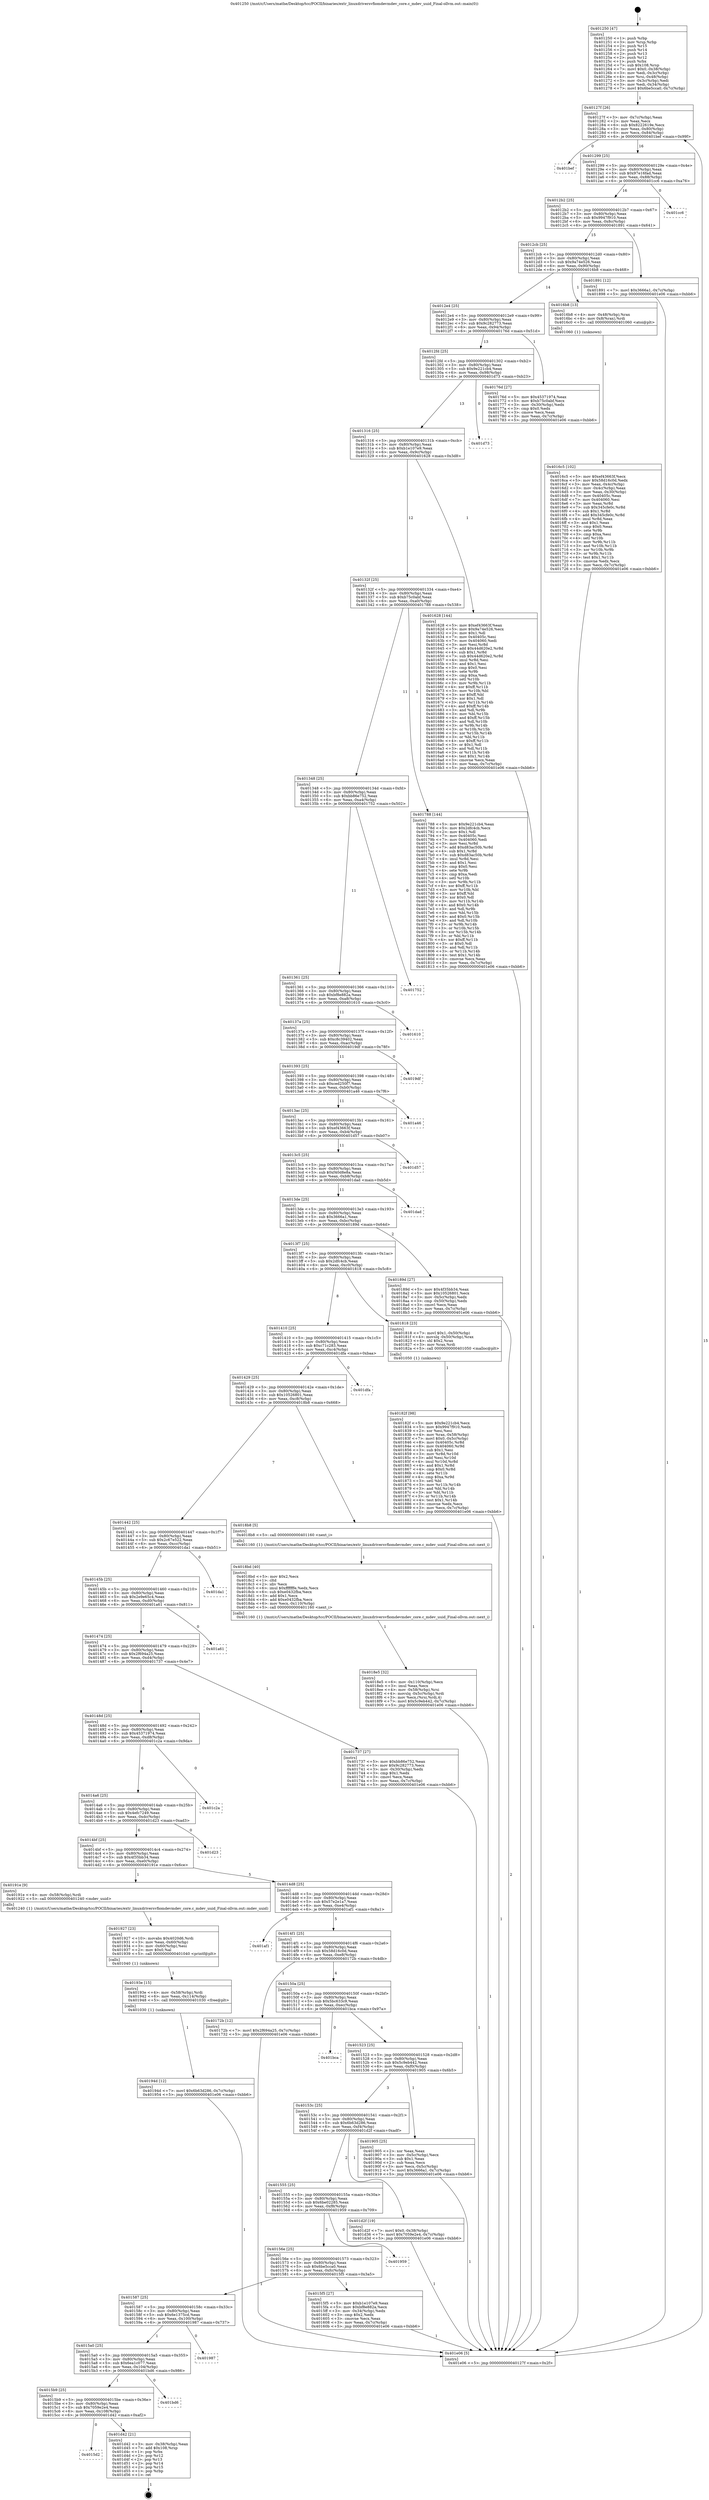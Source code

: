 digraph "0x401250" {
  label = "0x401250 (/mnt/c/Users/mathe/Desktop/tcc/POCII/binaries/extr_linuxdriversvfiomdevmdev_core.c_mdev_uuid_Final-ollvm.out::main(0))"
  labelloc = "t"
  node[shape=record]

  Entry [label="",width=0.3,height=0.3,shape=circle,fillcolor=black,style=filled]
  "0x40127f" [label="{
     0x40127f [26]\l
     | [instrs]\l
     &nbsp;&nbsp;0x40127f \<+3\>: mov -0x7c(%rbp),%eax\l
     &nbsp;&nbsp;0x401282 \<+2\>: mov %eax,%ecx\l
     &nbsp;&nbsp;0x401284 \<+6\>: sub $0x8222619e,%ecx\l
     &nbsp;&nbsp;0x40128a \<+3\>: mov %eax,-0x80(%rbp)\l
     &nbsp;&nbsp;0x40128d \<+6\>: mov %ecx,-0x84(%rbp)\l
     &nbsp;&nbsp;0x401293 \<+6\>: je 0000000000401bef \<main+0x99f\>\l
  }"]
  "0x401bef" [label="{
     0x401bef\l
  }", style=dashed]
  "0x401299" [label="{
     0x401299 [25]\l
     | [instrs]\l
     &nbsp;&nbsp;0x401299 \<+5\>: jmp 000000000040129e \<main+0x4e\>\l
     &nbsp;&nbsp;0x40129e \<+3\>: mov -0x80(%rbp),%eax\l
     &nbsp;&nbsp;0x4012a1 \<+5\>: sub $0x97e16fad,%eax\l
     &nbsp;&nbsp;0x4012a6 \<+6\>: mov %eax,-0x88(%rbp)\l
     &nbsp;&nbsp;0x4012ac \<+6\>: je 0000000000401cc6 \<main+0xa76\>\l
  }"]
  Exit [label="",width=0.3,height=0.3,shape=circle,fillcolor=black,style=filled,peripheries=2]
  "0x401cc6" [label="{
     0x401cc6\l
  }", style=dashed]
  "0x4012b2" [label="{
     0x4012b2 [25]\l
     | [instrs]\l
     &nbsp;&nbsp;0x4012b2 \<+5\>: jmp 00000000004012b7 \<main+0x67\>\l
     &nbsp;&nbsp;0x4012b7 \<+3\>: mov -0x80(%rbp),%eax\l
     &nbsp;&nbsp;0x4012ba \<+5\>: sub $0x9947f910,%eax\l
     &nbsp;&nbsp;0x4012bf \<+6\>: mov %eax,-0x8c(%rbp)\l
     &nbsp;&nbsp;0x4012c5 \<+6\>: je 0000000000401891 \<main+0x641\>\l
  }"]
  "0x4015d2" [label="{
     0x4015d2\l
  }", style=dashed]
  "0x401891" [label="{
     0x401891 [12]\l
     | [instrs]\l
     &nbsp;&nbsp;0x401891 \<+7\>: movl $0x3666a1,-0x7c(%rbp)\l
     &nbsp;&nbsp;0x401898 \<+5\>: jmp 0000000000401e06 \<main+0xbb6\>\l
  }"]
  "0x4012cb" [label="{
     0x4012cb [25]\l
     | [instrs]\l
     &nbsp;&nbsp;0x4012cb \<+5\>: jmp 00000000004012d0 \<main+0x80\>\l
     &nbsp;&nbsp;0x4012d0 \<+3\>: mov -0x80(%rbp),%eax\l
     &nbsp;&nbsp;0x4012d3 \<+5\>: sub $0x9a74e526,%eax\l
     &nbsp;&nbsp;0x4012d8 \<+6\>: mov %eax,-0x90(%rbp)\l
     &nbsp;&nbsp;0x4012de \<+6\>: je 00000000004016b8 \<main+0x468\>\l
  }"]
  "0x401d42" [label="{
     0x401d42 [21]\l
     | [instrs]\l
     &nbsp;&nbsp;0x401d42 \<+3\>: mov -0x38(%rbp),%eax\l
     &nbsp;&nbsp;0x401d45 \<+7\>: add $0x108,%rsp\l
     &nbsp;&nbsp;0x401d4c \<+1\>: pop %rbx\l
     &nbsp;&nbsp;0x401d4d \<+2\>: pop %r12\l
     &nbsp;&nbsp;0x401d4f \<+2\>: pop %r13\l
     &nbsp;&nbsp;0x401d51 \<+2\>: pop %r14\l
     &nbsp;&nbsp;0x401d53 \<+2\>: pop %r15\l
     &nbsp;&nbsp;0x401d55 \<+1\>: pop %rbp\l
     &nbsp;&nbsp;0x401d56 \<+1\>: ret\l
  }"]
  "0x4016b8" [label="{
     0x4016b8 [13]\l
     | [instrs]\l
     &nbsp;&nbsp;0x4016b8 \<+4\>: mov -0x48(%rbp),%rax\l
     &nbsp;&nbsp;0x4016bc \<+4\>: mov 0x8(%rax),%rdi\l
     &nbsp;&nbsp;0x4016c0 \<+5\>: call 0000000000401060 \<atoi@plt\>\l
     | [calls]\l
     &nbsp;&nbsp;0x401060 \{1\} (unknown)\l
  }"]
  "0x4012e4" [label="{
     0x4012e4 [25]\l
     | [instrs]\l
     &nbsp;&nbsp;0x4012e4 \<+5\>: jmp 00000000004012e9 \<main+0x99\>\l
     &nbsp;&nbsp;0x4012e9 \<+3\>: mov -0x80(%rbp),%eax\l
     &nbsp;&nbsp;0x4012ec \<+5\>: sub $0x9c282773,%eax\l
     &nbsp;&nbsp;0x4012f1 \<+6\>: mov %eax,-0x94(%rbp)\l
     &nbsp;&nbsp;0x4012f7 \<+6\>: je 000000000040176d \<main+0x51d\>\l
  }"]
  "0x4015b9" [label="{
     0x4015b9 [25]\l
     | [instrs]\l
     &nbsp;&nbsp;0x4015b9 \<+5\>: jmp 00000000004015be \<main+0x36e\>\l
     &nbsp;&nbsp;0x4015be \<+3\>: mov -0x80(%rbp),%eax\l
     &nbsp;&nbsp;0x4015c1 \<+5\>: sub $0x7059e2e4,%eax\l
     &nbsp;&nbsp;0x4015c6 \<+6\>: mov %eax,-0x108(%rbp)\l
     &nbsp;&nbsp;0x4015cc \<+6\>: je 0000000000401d42 \<main+0xaf2\>\l
  }"]
  "0x40176d" [label="{
     0x40176d [27]\l
     | [instrs]\l
     &nbsp;&nbsp;0x40176d \<+5\>: mov $0x45371974,%eax\l
     &nbsp;&nbsp;0x401772 \<+5\>: mov $0xb75c0abf,%ecx\l
     &nbsp;&nbsp;0x401777 \<+3\>: mov -0x30(%rbp),%edx\l
     &nbsp;&nbsp;0x40177a \<+3\>: cmp $0x0,%edx\l
     &nbsp;&nbsp;0x40177d \<+3\>: cmove %ecx,%eax\l
     &nbsp;&nbsp;0x401780 \<+3\>: mov %eax,-0x7c(%rbp)\l
     &nbsp;&nbsp;0x401783 \<+5\>: jmp 0000000000401e06 \<main+0xbb6\>\l
  }"]
  "0x4012fd" [label="{
     0x4012fd [25]\l
     | [instrs]\l
     &nbsp;&nbsp;0x4012fd \<+5\>: jmp 0000000000401302 \<main+0xb2\>\l
     &nbsp;&nbsp;0x401302 \<+3\>: mov -0x80(%rbp),%eax\l
     &nbsp;&nbsp;0x401305 \<+5\>: sub $0x9e221cb4,%eax\l
     &nbsp;&nbsp;0x40130a \<+6\>: mov %eax,-0x98(%rbp)\l
     &nbsp;&nbsp;0x401310 \<+6\>: je 0000000000401d73 \<main+0xb23\>\l
  }"]
  "0x401bd6" [label="{
     0x401bd6\l
  }", style=dashed]
  "0x401d73" [label="{
     0x401d73\l
  }", style=dashed]
  "0x401316" [label="{
     0x401316 [25]\l
     | [instrs]\l
     &nbsp;&nbsp;0x401316 \<+5\>: jmp 000000000040131b \<main+0xcb\>\l
     &nbsp;&nbsp;0x40131b \<+3\>: mov -0x80(%rbp),%eax\l
     &nbsp;&nbsp;0x40131e \<+5\>: sub $0xb1e107e9,%eax\l
     &nbsp;&nbsp;0x401323 \<+6\>: mov %eax,-0x9c(%rbp)\l
     &nbsp;&nbsp;0x401329 \<+6\>: je 0000000000401628 \<main+0x3d8\>\l
  }"]
  "0x4015a0" [label="{
     0x4015a0 [25]\l
     | [instrs]\l
     &nbsp;&nbsp;0x4015a0 \<+5\>: jmp 00000000004015a5 \<main+0x355\>\l
     &nbsp;&nbsp;0x4015a5 \<+3\>: mov -0x80(%rbp),%eax\l
     &nbsp;&nbsp;0x4015a8 \<+5\>: sub $0x6ea1c077,%eax\l
     &nbsp;&nbsp;0x4015ad \<+6\>: mov %eax,-0x104(%rbp)\l
     &nbsp;&nbsp;0x4015b3 \<+6\>: je 0000000000401bd6 \<main+0x986\>\l
  }"]
  "0x401628" [label="{
     0x401628 [144]\l
     | [instrs]\l
     &nbsp;&nbsp;0x401628 \<+5\>: mov $0xef43663f,%eax\l
     &nbsp;&nbsp;0x40162d \<+5\>: mov $0x9a74e526,%ecx\l
     &nbsp;&nbsp;0x401632 \<+2\>: mov $0x1,%dl\l
     &nbsp;&nbsp;0x401634 \<+7\>: mov 0x40405c,%esi\l
     &nbsp;&nbsp;0x40163b \<+7\>: mov 0x404060,%edi\l
     &nbsp;&nbsp;0x401642 \<+3\>: mov %esi,%r8d\l
     &nbsp;&nbsp;0x401645 \<+7\>: add $0x44d620e2,%r8d\l
     &nbsp;&nbsp;0x40164c \<+4\>: sub $0x1,%r8d\l
     &nbsp;&nbsp;0x401650 \<+7\>: sub $0x44d620e2,%r8d\l
     &nbsp;&nbsp;0x401657 \<+4\>: imul %r8d,%esi\l
     &nbsp;&nbsp;0x40165b \<+3\>: and $0x1,%esi\l
     &nbsp;&nbsp;0x40165e \<+3\>: cmp $0x0,%esi\l
     &nbsp;&nbsp;0x401661 \<+4\>: sete %r9b\l
     &nbsp;&nbsp;0x401665 \<+3\>: cmp $0xa,%edi\l
     &nbsp;&nbsp;0x401668 \<+4\>: setl %r10b\l
     &nbsp;&nbsp;0x40166c \<+3\>: mov %r9b,%r11b\l
     &nbsp;&nbsp;0x40166f \<+4\>: xor $0xff,%r11b\l
     &nbsp;&nbsp;0x401673 \<+3\>: mov %r10b,%bl\l
     &nbsp;&nbsp;0x401676 \<+3\>: xor $0xff,%bl\l
     &nbsp;&nbsp;0x401679 \<+3\>: xor $0x1,%dl\l
     &nbsp;&nbsp;0x40167c \<+3\>: mov %r11b,%r14b\l
     &nbsp;&nbsp;0x40167f \<+4\>: and $0xff,%r14b\l
     &nbsp;&nbsp;0x401683 \<+3\>: and %dl,%r9b\l
     &nbsp;&nbsp;0x401686 \<+3\>: mov %bl,%r15b\l
     &nbsp;&nbsp;0x401689 \<+4\>: and $0xff,%r15b\l
     &nbsp;&nbsp;0x40168d \<+3\>: and %dl,%r10b\l
     &nbsp;&nbsp;0x401690 \<+3\>: or %r9b,%r14b\l
     &nbsp;&nbsp;0x401693 \<+3\>: or %r10b,%r15b\l
     &nbsp;&nbsp;0x401696 \<+3\>: xor %r15b,%r14b\l
     &nbsp;&nbsp;0x401699 \<+3\>: or %bl,%r11b\l
     &nbsp;&nbsp;0x40169c \<+4\>: xor $0xff,%r11b\l
     &nbsp;&nbsp;0x4016a0 \<+3\>: or $0x1,%dl\l
     &nbsp;&nbsp;0x4016a3 \<+3\>: and %dl,%r11b\l
     &nbsp;&nbsp;0x4016a6 \<+3\>: or %r11b,%r14b\l
     &nbsp;&nbsp;0x4016a9 \<+4\>: test $0x1,%r14b\l
     &nbsp;&nbsp;0x4016ad \<+3\>: cmovne %ecx,%eax\l
     &nbsp;&nbsp;0x4016b0 \<+3\>: mov %eax,-0x7c(%rbp)\l
     &nbsp;&nbsp;0x4016b3 \<+5\>: jmp 0000000000401e06 \<main+0xbb6\>\l
  }"]
  "0x40132f" [label="{
     0x40132f [25]\l
     | [instrs]\l
     &nbsp;&nbsp;0x40132f \<+5\>: jmp 0000000000401334 \<main+0xe4\>\l
     &nbsp;&nbsp;0x401334 \<+3\>: mov -0x80(%rbp),%eax\l
     &nbsp;&nbsp;0x401337 \<+5\>: sub $0xb75c0abf,%eax\l
     &nbsp;&nbsp;0x40133c \<+6\>: mov %eax,-0xa0(%rbp)\l
     &nbsp;&nbsp;0x401342 \<+6\>: je 0000000000401788 \<main+0x538\>\l
  }"]
  "0x401987" [label="{
     0x401987\l
  }", style=dashed]
  "0x401788" [label="{
     0x401788 [144]\l
     | [instrs]\l
     &nbsp;&nbsp;0x401788 \<+5\>: mov $0x9e221cb4,%eax\l
     &nbsp;&nbsp;0x40178d \<+5\>: mov $0x2dfc4cb,%ecx\l
     &nbsp;&nbsp;0x401792 \<+2\>: mov $0x1,%dl\l
     &nbsp;&nbsp;0x401794 \<+7\>: mov 0x40405c,%esi\l
     &nbsp;&nbsp;0x40179b \<+7\>: mov 0x404060,%edi\l
     &nbsp;&nbsp;0x4017a2 \<+3\>: mov %esi,%r8d\l
     &nbsp;&nbsp;0x4017a5 \<+7\>: add $0xd83ac50b,%r8d\l
     &nbsp;&nbsp;0x4017ac \<+4\>: sub $0x1,%r8d\l
     &nbsp;&nbsp;0x4017b0 \<+7\>: sub $0xd83ac50b,%r8d\l
     &nbsp;&nbsp;0x4017b7 \<+4\>: imul %r8d,%esi\l
     &nbsp;&nbsp;0x4017bb \<+3\>: and $0x1,%esi\l
     &nbsp;&nbsp;0x4017be \<+3\>: cmp $0x0,%esi\l
     &nbsp;&nbsp;0x4017c1 \<+4\>: sete %r9b\l
     &nbsp;&nbsp;0x4017c5 \<+3\>: cmp $0xa,%edi\l
     &nbsp;&nbsp;0x4017c8 \<+4\>: setl %r10b\l
     &nbsp;&nbsp;0x4017cc \<+3\>: mov %r9b,%r11b\l
     &nbsp;&nbsp;0x4017cf \<+4\>: xor $0xff,%r11b\l
     &nbsp;&nbsp;0x4017d3 \<+3\>: mov %r10b,%bl\l
     &nbsp;&nbsp;0x4017d6 \<+3\>: xor $0xff,%bl\l
     &nbsp;&nbsp;0x4017d9 \<+3\>: xor $0x0,%dl\l
     &nbsp;&nbsp;0x4017dc \<+3\>: mov %r11b,%r14b\l
     &nbsp;&nbsp;0x4017df \<+4\>: and $0x0,%r14b\l
     &nbsp;&nbsp;0x4017e3 \<+3\>: and %dl,%r9b\l
     &nbsp;&nbsp;0x4017e6 \<+3\>: mov %bl,%r15b\l
     &nbsp;&nbsp;0x4017e9 \<+4\>: and $0x0,%r15b\l
     &nbsp;&nbsp;0x4017ed \<+3\>: and %dl,%r10b\l
     &nbsp;&nbsp;0x4017f0 \<+3\>: or %r9b,%r14b\l
     &nbsp;&nbsp;0x4017f3 \<+3\>: or %r10b,%r15b\l
     &nbsp;&nbsp;0x4017f6 \<+3\>: xor %r15b,%r14b\l
     &nbsp;&nbsp;0x4017f9 \<+3\>: or %bl,%r11b\l
     &nbsp;&nbsp;0x4017fc \<+4\>: xor $0xff,%r11b\l
     &nbsp;&nbsp;0x401800 \<+3\>: or $0x0,%dl\l
     &nbsp;&nbsp;0x401803 \<+3\>: and %dl,%r11b\l
     &nbsp;&nbsp;0x401806 \<+3\>: or %r11b,%r14b\l
     &nbsp;&nbsp;0x401809 \<+4\>: test $0x1,%r14b\l
     &nbsp;&nbsp;0x40180d \<+3\>: cmovne %ecx,%eax\l
     &nbsp;&nbsp;0x401810 \<+3\>: mov %eax,-0x7c(%rbp)\l
     &nbsp;&nbsp;0x401813 \<+5\>: jmp 0000000000401e06 \<main+0xbb6\>\l
  }"]
  "0x401348" [label="{
     0x401348 [25]\l
     | [instrs]\l
     &nbsp;&nbsp;0x401348 \<+5\>: jmp 000000000040134d \<main+0xfd\>\l
     &nbsp;&nbsp;0x40134d \<+3\>: mov -0x80(%rbp),%eax\l
     &nbsp;&nbsp;0x401350 \<+5\>: sub $0xbb86e752,%eax\l
     &nbsp;&nbsp;0x401355 \<+6\>: mov %eax,-0xa4(%rbp)\l
     &nbsp;&nbsp;0x40135b \<+6\>: je 0000000000401752 \<main+0x502\>\l
  }"]
  "0x40194d" [label="{
     0x40194d [12]\l
     | [instrs]\l
     &nbsp;&nbsp;0x40194d \<+7\>: movl $0x6b63d286,-0x7c(%rbp)\l
     &nbsp;&nbsp;0x401954 \<+5\>: jmp 0000000000401e06 \<main+0xbb6\>\l
  }"]
  "0x401752" [label="{
     0x401752\l
  }", style=dashed]
  "0x401361" [label="{
     0x401361 [25]\l
     | [instrs]\l
     &nbsp;&nbsp;0x401361 \<+5\>: jmp 0000000000401366 \<main+0x116\>\l
     &nbsp;&nbsp;0x401366 \<+3\>: mov -0x80(%rbp),%eax\l
     &nbsp;&nbsp;0x401369 \<+5\>: sub $0xbf8e882a,%eax\l
     &nbsp;&nbsp;0x40136e \<+6\>: mov %eax,-0xa8(%rbp)\l
     &nbsp;&nbsp;0x401374 \<+6\>: je 0000000000401610 \<main+0x3c0\>\l
  }"]
  "0x40193e" [label="{
     0x40193e [15]\l
     | [instrs]\l
     &nbsp;&nbsp;0x40193e \<+4\>: mov -0x58(%rbp),%rdi\l
     &nbsp;&nbsp;0x401942 \<+6\>: mov %eax,-0x114(%rbp)\l
     &nbsp;&nbsp;0x401948 \<+5\>: call 0000000000401030 \<free@plt\>\l
     | [calls]\l
     &nbsp;&nbsp;0x401030 \{1\} (unknown)\l
  }"]
  "0x401610" [label="{
     0x401610\l
  }", style=dashed]
  "0x40137a" [label="{
     0x40137a [25]\l
     | [instrs]\l
     &nbsp;&nbsp;0x40137a \<+5\>: jmp 000000000040137f \<main+0x12f\>\l
     &nbsp;&nbsp;0x40137f \<+3\>: mov -0x80(%rbp),%eax\l
     &nbsp;&nbsp;0x401382 \<+5\>: sub $0xc8c39402,%eax\l
     &nbsp;&nbsp;0x401387 \<+6\>: mov %eax,-0xac(%rbp)\l
     &nbsp;&nbsp;0x40138d \<+6\>: je 00000000004019df \<main+0x78f\>\l
  }"]
  "0x401927" [label="{
     0x401927 [23]\l
     | [instrs]\l
     &nbsp;&nbsp;0x401927 \<+10\>: movabs $0x4020d6,%rdi\l
     &nbsp;&nbsp;0x401931 \<+3\>: mov %eax,-0x60(%rbp)\l
     &nbsp;&nbsp;0x401934 \<+3\>: mov -0x60(%rbp),%esi\l
     &nbsp;&nbsp;0x401937 \<+2\>: mov $0x0,%al\l
     &nbsp;&nbsp;0x401939 \<+5\>: call 0000000000401040 \<printf@plt\>\l
     | [calls]\l
     &nbsp;&nbsp;0x401040 \{1\} (unknown)\l
  }"]
  "0x4019df" [label="{
     0x4019df\l
  }", style=dashed]
  "0x401393" [label="{
     0x401393 [25]\l
     | [instrs]\l
     &nbsp;&nbsp;0x401393 \<+5\>: jmp 0000000000401398 \<main+0x148\>\l
     &nbsp;&nbsp;0x401398 \<+3\>: mov -0x80(%rbp),%eax\l
     &nbsp;&nbsp;0x40139b \<+5\>: sub $0xced250f7,%eax\l
     &nbsp;&nbsp;0x4013a0 \<+6\>: mov %eax,-0xb0(%rbp)\l
     &nbsp;&nbsp;0x4013a6 \<+6\>: je 0000000000401a46 \<main+0x7f6\>\l
  }"]
  "0x4018e5" [label="{
     0x4018e5 [32]\l
     | [instrs]\l
     &nbsp;&nbsp;0x4018e5 \<+6\>: mov -0x110(%rbp),%ecx\l
     &nbsp;&nbsp;0x4018eb \<+3\>: imul %eax,%ecx\l
     &nbsp;&nbsp;0x4018ee \<+4\>: mov -0x58(%rbp),%rsi\l
     &nbsp;&nbsp;0x4018f2 \<+4\>: movslq -0x5c(%rbp),%rdi\l
     &nbsp;&nbsp;0x4018f6 \<+3\>: mov %ecx,(%rsi,%rdi,4)\l
     &nbsp;&nbsp;0x4018f9 \<+7\>: movl $0x5c9eb442,-0x7c(%rbp)\l
     &nbsp;&nbsp;0x401900 \<+5\>: jmp 0000000000401e06 \<main+0xbb6\>\l
  }"]
  "0x401a46" [label="{
     0x401a46\l
  }", style=dashed]
  "0x4013ac" [label="{
     0x4013ac [25]\l
     | [instrs]\l
     &nbsp;&nbsp;0x4013ac \<+5\>: jmp 00000000004013b1 \<main+0x161\>\l
     &nbsp;&nbsp;0x4013b1 \<+3\>: mov -0x80(%rbp),%eax\l
     &nbsp;&nbsp;0x4013b4 \<+5\>: sub $0xef43663f,%eax\l
     &nbsp;&nbsp;0x4013b9 \<+6\>: mov %eax,-0xb4(%rbp)\l
     &nbsp;&nbsp;0x4013bf \<+6\>: je 0000000000401d57 \<main+0xb07\>\l
  }"]
  "0x4018bd" [label="{
     0x4018bd [40]\l
     | [instrs]\l
     &nbsp;&nbsp;0x4018bd \<+5\>: mov $0x2,%ecx\l
     &nbsp;&nbsp;0x4018c2 \<+1\>: cltd\l
     &nbsp;&nbsp;0x4018c3 \<+2\>: idiv %ecx\l
     &nbsp;&nbsp;0x4018c5 \<+6\>: imul $0xfffffffe,%edx,%ecx\l
     &nbsp;&nbsp;0x4018cb \<+6\>: sub $0xe0432fba,%ecx\l
     &nbsp;&nbsp;0x4018d1 \<+3\>: add $0x1,%ecx\l
     &nbsp;&nbsp;0x4018d4 \<+6\>: add $0xe0432fba,%ecx\l
     &nbsp;&nbsp;0x4018da \<+6\>: mov %ecx,-0x110(%rbp)\l
     &nbsp;&nbsp;0x4018e0 \<+5\>: call 0000000000401160 \<next_i\>\l
     | [calls]\l
     &nbsp;&nbsp;0x401160 \{1\} (/mnt/c/Users/mathe/Desktop/tcc/POCII/binaries/extr_linuxdriversvfiomdevmdev_core.c_mdev_uuid_Final-ollvm.out::next_i)\l
  }"]
  "0x401d57" [label="{
     0x401d57\l
  }", style=dashed]
  "0x4013c5" [label="{
     0x4013c5 [25]\l
     | [instrs]\l
     &nbsp;&nbsp;0x4013c5 \<+5\>: jmp 00000000004013ca \<main+0x17a\>\l
     &nbsp;&nbsp;0x4013ca \<+3\>: mov -0x80(%rbp),%eax\l
     &nbsp;&nbsp;0x4013cd \<+5\>: sub $0xf40d8e8a,%eax\l
     &nbsp;&nbsp;0x4013d2 \<+6\>: mov %eax,-0xb8(%rbp)\l
     &nbsp;&nbsp;0x4013d8 \<+6\>: je 0000000000401dad \<main+0xb5d\>\l
  }"]
  "0x40182f" [label="{
     0x40182f [98]\l
     | [instrs]\l
     &nbsp;&nbsp;0x40182f \<+5\>: mov $0x9e221cb4,%ecx\l
     &nbsp;&nbsp;0x401834 \<+5\>: mov $0x9947f910,%edx\l
     &nbsp;&nbsp;0x401839 \<+2\>: xor %esi,%esi\l
     &nbsp;&nbsp;0x40183b \<+4\>: mov %rax,-0x58(%rbp)\l
     &nbsp;&nbsp;0x40183f \<+7\>: movl $0x0,-0x5c(%rbp)\l
     &nbsp;&nbsp;0x401846 \<+8\>: mov 0x40405c,%r8d\l
     &nbsp;&nbsp;0x40184e \<+8\>: mov 0x404060,%r9d\l
     &nbsp;&nbsp;0x401856 \<+3\>: sub $0x1,%esi\l
     &nbsp;&nbsp;0x401859 \<+3\>: mov %r8d,%r10d\l
     &nbsp;&nbsp;0x40185c \<+3\>: add %esi,%r10d\l
     &nbsp;&nbsp;0x40185f \<+4\>: imul %r10d,%r8d\l
     &nbsp;&nbsp;0x401863 \<+4\>: and $0x1,%r8d\l
     &nbsp;&nbsp;0x401867 \<+4\>: cmp $0x0,%r8d\l
     &nbsp;&nbsp;0x40186b \<+4\>: sete %r11b\l
     &nbsp;&nbsp;0x40186f \<+4\>: cmp $0xa,%r9d\l
     &nbsp;&nbsp;0x401873 \<+3\>: setl %bl\l
     &nbsp;&nbsp;0x401876 \<+3\>: mov %r11b,%r14b\l
     &nbsp;&nbsp;0x401879 \<+3\>: and %bl,%r14b\l
     &nbsp;&nbsp;0x40187c \<+3\>: xor %bl,%r11b\l
     &nbsp;&nbsp;0x40187f \<+3\>: or %r11b,%r14b\l
     &nbsp;&nbsp;0x401882 \<+4\>: test $0x1,%r14b\l
     &nbsp;&nbsp;0x401886 \<+3\>: cmovne %edx,%ecx\l
     &nbsp;&nbsp;0x401889 \<+3\>: mov %ecx,-0x7c(%rbp)\l
     &nbsp;&nbsp;0x40188c \<+5\>: jmp 0000000000401e06 \<main+0xbb6\>\l
  }"]
  "0x401dad" [label="{
     0x401dad\l
  }", style=dashed]
  "0x4013de" [label="{
     0x4013de [25]\l
     | [instrs]\l
     &nbsp;&nbsp;0x4013de \<+5\>: jmp 00000000004013e3 \<main+0x193\>\l
     &nbsp;&nbsp;0x4013e3 \<+3\>: mov -0x80(%rbp),%eax\l
     &nbsp;&nbsp;0x4013e6 \<+5\>: sub $0x3666a1,%eax\l
     &nbsp;&nbsp;0x4013eb \<+6\>: mov %eax,-0xbc(%rbp)\l
     &nbsp;&nbsp;0x4013f1 \<+6\>: je 000000000040189d \<main+0x64d\>\l
  }"]
  "0x4016c5" [label="{
     0x4016c5 [102]\l
     | [instrs]\l
     &nbsp;&nbsp;0x4016c5 \<+5\>: mov $0xef43663f,%ecx\l
     &nbsp;&nbsp;0x4016ca \<+5\>: mov $0x58d16c0d,%edx\l
     &nbsp;&nbsp;0x4016cf \<+3\>: mov %eax,-0x4c(%rbp)\l
     &nbsp;&nbsp;0x4016d2 \<+3\>: mov -0x4c(%rbp),%eax\l
     &nbsp;&nbsp;0x4016d5 \<+3\>: mov %eax,-0x30(%rbp)\l
     &nbsp;&nbsp;0x4016d8 \<+7\>: mov 0x40405c,%eax\l
     &nbsp;&nbsp;0x4016df \<+7\>: mov 0x404060,%esi\l
     &nbsp;&nbsp;0x4016e6 \<+3\>: mov %eax,%r8d\l
     &nbsp;&nbsp;0x4016e9 \<+7\>: sub $0x345cfe0c,%r8d\l
     &nbsp;&nbsp;0x4016f0 \<+4\>: sub $0x1,%r8d\l
     &nbsp;&nbsp;0x4016f4 \<+7\>: add $0x345cfe0c,%r8d\l
     &nbsp;&nbsp;0x4016fb \<+4\>: imul %r8d,%eax\l
     &nbsp;&nbsp;0x4016ff \<+3\>: and $0x1,%eax\l
     &nbsp;&nbsp;0x401702 \<+3\>: cmp $0x0,%eax\l
     &nbsp;&nbsp;0x401705 \<+4\>: sete %r9b\l
     &nbsp;&nbsp;0x401709 \<+3\>: cmp $0xa,%esi\l
     &nbsp;&nbsp;0x40170c \<+4\>: setl %r10b\l
     &nbsp;&nbsp;0x401710 \<+3\>: mov %r9b,%r11b\l
     &nbsp;&nbsp;0x401713 \<+3\>: and %r10b,%r11b\l
     &nbsp;&nbsp;0x401716 \<+3\>: xor %r10b,%r9b\l
     &nbsp;&nbsp;0x401719 \<+3\>: or %r9b,%r11b\l
     &nbsp;&nbsp;0x40171c \<+4\>: test $0x1,%r11b\l
     &nbsp;&nbsp;0x401720 \<+3\>: cmovne %edx,%ecx\l
     &nbsp;&nbsp;0x401723 \<+3\>: mov %ecx,-0x7c(%rbp)\l
     &nbsp;&nbsp;0x401726 \<+5\>: jmp 0000000000401e06 \<main+0xbb6\>\l
  }"]
  "0x40189d" [label="{
     0x40189d [27]\l
     | [instrs]\l
     &nbsp;&nbsp;0x40189d \<+5\>: mov $0x4f35bb34,%eax\l
     &nbsp;&nbsp;0x4018a2 \<+5\>: mov $0x10526801,%ecx\l
     &nbsp;&nbsp;0x4018a7 \<+3\>: mov -0x5c(%rbp),%edx\l
     &nbsp;&nbsp;0x4018aa \<+3\>: cmp -0x50(%rbp),%edx\l
     &nbsp;&nbsp;0x4018ad \<+3\>: cmovl %ecx,%eax\l
     &nbsp;&nbsp;0x4018b0 \<+3\>: mov %eax,-0x7c(%rbp)\l
     &nbsp;&nbsp;0x4018b3 \<+5\>: jmp 0000000000401e06 \<main+0xbb6\>\l
  }"]
  "0x4013f7" [label="{
     0x4013f7 [25]\l
     | [instrs]\l
     &nbsp;&nbsp;0x4013f7 \<+5\>: jmp 00000000004013fc \<main+0x1ac\>\l
     &nbsp;&nbsp;0x4013fc \<+3\>: mov -0x80(%rbp),%eax\l
     &nbsp;&nbsp;0x4013ff \<+5\>: sub $0x2dfc4cb,%eax\l
     &nbsp;&nbsp;0x401404 \<+6\>: mov %eax,-0xc0(%rbp)\l
     &nbsp;&nbsp;0x40140a \<+6\>: je 0000000000401818 \<main+0x5c8\>\l
  }"]
  "0x401250" [label="{
     0x401250 [47]\l
     | [instrs]\l
     &nbsp;&nbsp;0x401250 \<+1\>: push %rbp\l
     &nbsp;&nbsp;0x401251 \<+3\>: mov %rsp,%rbp\l
     &nbsp;&nbsp;0x401254 \<+2\>: push %r15\l
     &nbsp;&nbsp;0x401256 \<+2\>: push %r14\l
     &nbsp;&nbsp;0x401258 \<+2\>: push %r13\l
     &nbsp;&nbsp;0x40125a \<+2\>: push %r12\l
     &nbsp;&nbsp;0x40125c \<+1\>: push %rbx\l
     &nbsp;&nbsp;0x40125d \<+7\>: sub $0x108,%rsp\l
     &nbsp;&nbsp;0x401264 \<+7\>: movl $0x0,-0x38(%rbp)\l
     &nbsp;&nbsp;0x40126b \<+3\>: mov %edi,-0x3c(%rbp)\l
     &nbsp;&nbsp;0x40126e \<+4\>: mov %rsi,-0x48(%rbp)\l
     &nbsp;&nbsp;0x401272 \<+3\>: mov -0x3c(%rbp),%edi\l
     &nbsp;&nbsp;0x401275 \<+3\>: mov %edi,-0x34(%rbp)\l
     &nbsp;&nbsp;0x401278 \<+7\>: movl $0x6be5cca0,-0x7c(%rbp)\l
  }"]
  "0x401818" [label="{
     0x401818 [23]\l
     | [instrs]\l
     &nbsp;&nbsp;0x401818 \<+7\>: movl $0x1,-0x50(%rbp)\l
     &nbsp;&nbsp;0x40181f \<+4\>: movslq -0x50(%rbp),%rax\l
     &nbsp;&nbsp;0x401823 \<+4\>: shl $0x2,%rax\l
     &nbsp;&nbsp;0x401827 \<+3\>: mov %rax,%rdi\l
     &nbsp;&nbsp;0x40182a \<+5\>: call 0000000000401050 \<malloc@plt\>\l
     | [calls]\l
     &nbsp;&nbsp;0x401050 \{1\} (unknown)\l
  }"]
  "0x401410" [label="{
     0x401410 [25]\l
     | [instrs]\l
     &nbsp;&nbsp;0x401410 \<+5\>: jmp 0000000000401415 \<main+0x1c5\>\l
     &nbsp;&nbsp;0x401415 \<+3\>: mov -0x80(%rbp),%eax\l
     &nbsp;&nbsp;0x401418 \<+5\>: sub $0xc71c283,%eax\l
     &nbsp;&nbsp;0x40141d \<+6\>: mov %eax,-0xc4(%rbp)\l
     &nbsp;&nbsp;0x401423 \<+6\>: je 0000000000401dfa \<main+0xbaa\>\l
  }"]
  "0x401e06" [label="{
     0x401e06 [5]\l
     | [instrs]\l
     &nbsp;&nbsp;0x401e06 \<+5\>: jmp 000000000040127f \<main+0x2f\>\l
  }"]
  "0x401dfa" [label="{
     0x401dfa\l
  }", style=dashed]
  "0x401429" [label="{
     0x401429 [25]\l
     | [instrs]\l
     &nbsp;&nbsp;0x401429 \<+5\>: jmp 000000000040142e \<main+0x1de\>\l
     &nbsp;&nbsp;0x40142e \<+3\>: mov -0x80(%rbp),%eax\l
     &nbsp;&nbsp;0x401431 \<+5\>: sub $0x10526801,%eax\l
     &nbsp;&nbsp;0x401436 \<+6\>: mov %eax,-0xc8(%rbp)\l
     &nbsp;&nbsp;0x40143c \<+6\>: je 00000000004018b8 \<main+0x668\>\l
  }"]
  "0x401587" [label="{
     0x401587 [25]\l
     | [instrs]\l
     &nbsp;&nbsp;0x401587 \<+5\>: jmp 000000000040158c \<main+0x33c\>\l
     &nbsp;&nbsp;0x40158c \<+3\>: mov -0x80(%rbp),%eax\l
     &nbsp;&nbsp;0x40158f \<+5\>: sub $0x6e1375cd,%eax\l
     &nbsp;&nbsp;0x401594 \<+6\>: mov %eax,-0x100(%rbp)\l
     &nbsp;&nbsp;0x40159a \<+6\>: je 0000000000401987 \<main+0x737\>\l
  }"]
  "0x4018b8" [label="{
     0x4018b8 [5]\l
     | [instrs]\l
     &nbsp;&nbsp;0x4018b8 \<+5\>: call 0000000000401160 \<next_i\>\l
     | [calls]\l
     &nbsp;&nbsp;0x401160 \{1\} (/mnt/c/Users/mathe/Desktop/tcc/POCII/binaries/extr_linuxdriversvfiomdevmdev_core.c_mdev_uuid_Final-ollvm.out::next_i)\l
  }"]
  "0x401442" [label="{
     0x401442 [25]\l
     | [instrs]\l
     &nbsp;&nbsp;0x401442 \<+5\>: jmp 0000000000401447 \<main+0x1f7\>\l
     &nbsp;&nbsp;0x401447 \<+3\>: mov -0x80(%rbp),%eax\l
     &nbsp;&nbsp;0x40144a \<+5\>: sub $0x2c67e522,%eax\l
     &nbsp;&nbsp;0x40144f \<+6\>: mov %eax,-0xcc(%rbp)\l
     &nbsp;&nbsp;0x401455 \<+6\>: je 0000000000401da1 \<main+0xb51\>\l
  }"]
  "0x4015f5" [label="{
     0x4015f5 [27]\l
     | [instrs]\l
     &nbsp;&nbsp;0x4015f5 \<+5\>: mov $0xb1e107e9,%eax\l
     &nbsp;&nbsp;0x4015fa \<+5\>: mov $0xbf8e882a,%ecx\l
     &nbsp;&nbsp;0x4015ff \<+3\>: mov -0x34(%rbp),%edx\l
     &nbsp;&nbsp;0x401602 \<+3\>: cmp $0x2,%edx\l
     &nbsp;&nbsp;0x401605 \<+3\>: cmovne %ecx,%eax\l
     &nbsp;&nbsp;0x401608 \<+3\>: mov %eax,-0x7c(%rbp)\l
     &nbsp;&nbsp;0x40160b \<+5\>: jmp 0000000000401e06 \<main+0xbb6\>\l
  }"]
  "0x401da1" [label="{
     0x401da1\l
  }", style=dashed]
  "0x40145b" [label="{
     0x40145b [25]\l
     | [instrs]\l
     &nbsp;&nbsp;0x40145b \<+5\>: jmp 0000000000401460 \<main+0x210\>\l
     &nbsp;&nbsp;0x401460 \<+3\>: mov -0x80(%rbp),%eax\l
     &nbsp;&nbsp;0x401463 \<+5\>: sub $0x2e9e65c4,%eax\l
     &nbsp;&nbsp;0x401468 \<+6\>: mov %eax,-0xd0(%rbp)\l
     &nbsp;&nbsp;0x40146e \<+6\>: je 0000000000401a61 \<main+0x811\>\l
  }"]
  "0x40156e" [label="{
     0x40156e [25]\l
     | [instrs]\l
     &nbsp;&nbsp;0x40156e \<+5\>: jmp 0000000000401573 \<main+0x323\>\l
     &nbsp;&nbsp;0x401573 \<+3\>: mov -0x80(%rbp),%eax\l
     &nbsp;&nbsp;0x401576 \<+5\>: sub $0x6be5cca0,%eax\l
     &nbsp;&nbsp;0x40157b \<+6\>: mov %eax,-0xfc(%rbp)\l
     &nbsp;&nbsp;0x401581 \<+6\>: je 00000000004015f5 \<main+0x3a5\>\l
  }"]
  "0x401a61" [label="{
     0x401a61\l
  }", style=dashed]
  "0x401474" [label="{
     0x401474 [25]\l
     | [instrs]\l
     &nbsp;&nbsp;0x401474 \<+5\>: jmp 0000000000401479 \<main+0x229\>\l
     &nbsp;&nbsp;0x401479 \<+3\>: mov -0x80(%rbp),%eax\l
     &nbsp;&nbsp;0x40147c \<+5\>: sub $0x2f694a25,%eax\l
     &nbsp;&nbsp;0x401481 \<+6\>: mov %eax,-0xd4(%rbp)\l
     &nbsp;&nbsp;0x401487 \<+6\>: je 0000000000401737 \<main+0x4e7\>\l
  }"]
  "0x401959" [label="{
     0x401959\l
  }", style=dashed]
  "0x401737" [label="{
     0x401737 [27]\l
     | [instrs]\l
     &nbsp;&nbsp;0x401737 \<+5\>: mov $0xbb86e752,%eax\l
     &nbsp;&nbsp;0x40173c \<+5\>: mov $0x9c282773,%ecx\l
     &nbsp;&nbsp;0x401741 \<+3\>: mov -0x30(%rbp),%edx\l
     &nbsp;&nbsp;0x401744 \<+3\>: cmp $0x1,%edx\l
     &nbsp;&nbsp;0x401747 \<+3\>: cmovl %ecx,%eax\l
     &nbsp;&nbsp;0x40174a \<+3\>: mov %eax,-0x7c(%rbp)\l
     &nbsp;&nbsp;0x40174d \<+5\>: jmp 0000000000401e06 \<main+0xbb6\>\l
  }"]
  "0x40148d" [label="{
     0x40148d [25]\l
     | [instrs]\l
     &nbsp;&nbsp;0x40148d \<+5\>: jmp 0000000000401492 \<main+0x242\>\l
     &nbsp;&nbsp;0x401492 \<+3\>: mov -0x80(%rbp),%eax\l
     &nbsp;&nbsp;0x401495 \<+5\>: sub $0x45371974,%eax\l
     &nbsp;&nbsp;0x40149a \<+6\>: mov %eax,-0xd8(%rbp)\l
     &nbsp;&nbsp;0x4014a0 \<+6\>: je 0000000000401c2a \<main+0x9da\>\l
  }"]
  "0x401555" [label="{
     0x401555 [25]\l
     | [instrs]\l
     &nbsp;&nbsp;0x401555 \<+5\>: jmp 000000000040155a \<main+0x30a\>\l
     &nbsp;&nbsp;0x40155a \<+3\>: mov -0x80(%rbp),%eax\l
     &nbsp;&nbsp;0x40155d \<+5\>: sub $0x6be02285,%eax\l
     &nbsp;&nbsp;0x401562 \<+6\>: mov %eax,-0xf8(%rbp)\l
     &nbsp;&nbsp;0x401568 \<+6\>: je 0000000000401959 \<main+0x709\>\l
  }"]
  "0x401c2a" [label="{
     0x401c2a\l
  }", style=dashed]
  "0x4014a6" [label="{
     0x4014a6 [25]\l
     | [instrs]\l
     &nbsp;&nbsp;0x4014a6 \<+5\>: jmp 00000000004014ab \<main+0x25b\>\l
     &nbsp;&nbsp;0x4014ab \<+3\>: mov -0x80(%rbp),%eax\l
     &nbsp;&nbsp;0x4014ae \<+5\>: sub $0x4efc7249,%eax\l
     &nbsp;&nbsp;0x4014b3 \<+6\>: mov %eax,-0xdc(%rbp)\l
     &nbsp;&nbsp;0x4014b9 \<+6\>: je 0000000000401d23 \<main+0xad3\>\l
  }"]
  "0x401d2f" [label="{
     0x401d2f [19]\l
     | [instrs]\l
     &nbsp;&nbsp;0x401d2f \<+7\>: movl $0x0,-0x38(%rbp)\l
     &nbsp;&nbsp;0x401d36 \<+7\>: movl $0x7059e2e4,-0x7c(%rbp)\l
     &nbsp;&nbsp;0x401d3d \<+5\>: jmp 0000000000401e06 \<main+0xbb6\>\l
  }"]
  "0x401d23" [label="{
     0x401d23\l
  }", style=dashed]
  "0x4014bf" [label="{
     0x4014bf [25]\l
     | [instrs]\l
     &nbsp;&nbsp;0x4014bf \<+5\>: jmp 00000000004014c4 \<main+0x274\>\l
     &nbsp;&nbsp;0x4014c4 \<+3\>: mov -0x80(%rbp),%eax\l
     &nbsp;&nbsp;0x4014c7 \<+5\>: sub $0x4f35bb34,%eax\l
     &nbsp;&nbsp;0x4014cc \<+6\>: mov %eax,-0xe0(%rbp)\l
     &nbsp;&nbsp;0x4014d2 \<+6\>: je 000000000040191e \<main+0x6ce\>\l
  }"]
  "0x40153c" [label="{
     0x40153c [25]\l
     | [instrs]\l
     &nbsp;&nbsp;0x40153c \<+5\>: jmp 0000000000401541 \<main+0x2f1\>\l
     &nbsp;&nbsp;0x401541 \<+3\>: mov -0x80(%rbp),%eax\l
     &nbsp;&nbsp;0x401544 \<+5\>: sub $0x6b63d286,%eax\l
     &nbsp;&nbsp;0x401549 \<+6\>: mov %eax,-0xf4(%rbp)\l
     &nbsp;&nbsp;0x40154f \<+6\>: je 0000000000401d2f \<main+0xadf\>\l
  }"]
  "0x40191e" [label="{
     0x40191e [9]\l
     | [instrs]\l
     &nbsp;&nbsp;0x40191e \<+4\>: mov -0x58(%rbp),%rdi\l
     &nbsp;&nbsp;0x401922 \<+5\>: call 0000000000401240 \<mdev_uuid\>\l
     | [calls]\l
     &nbsp;&nbsp;0x401240 \{1\} (/mnt/c/Users/mathe/Desktop/tcc/POCII/binaries/extr_linuxdriversvfiomdevmdev_core.c_mdev_uuid_Final-ollvm.out::mdev_uuid)\l
  }"]
  "0x4014d8" [label="{
     0x4014d8 [25]\l
     | [instrs]\l
     &nbsp;&nbsp;0x4014d8 \<+5\>: jmp 00000000004014dd \<main+0x28d\>\l
     &nbsp;&nbsp;0x4014dd \<+3\>: mov -0x80(%rbp),%eax\l
     &nbsp;&nbsp;0x4014e0 \<+5\>: sub $0x57e2e1a7,%eax\l
     &nbsp;&nbsp;0x4014e5 \<+6\>: mov %eax,-0xe4(%rbp)\l
     &nbsp;&nbsp;0x4014eb \<+6\>: je 0000000000401af1 \<main+0x8a1\>\l
  }"]
  "0x401905" [label="{
     0x401905 [25]\l
     | [instrs]\l
     &nbsp;&nbsp;0x401905 \<+2\>: xor %eax,%eax\l
     &nbsp;&nbsp;0x401907 \<+3\>: mov -0x5c(%rbp),%ecx\l
     &nbsp;&nbsp;0x40190a \<+3\>: sub $0x1,%eax\l
     &nbsp;&nbsp;0x40190d \<+2\>: sub %eax,%ecx\l
     &nbsp;&nbsp;0x40190f \<+3\>: mov %ecx,-0x5c(%rbp)\l
     &nbsp;&nbsp;0x401912 \<+7\>: movl $0x3666a1,-0x7c(%rbp)\l
     &nbsp;&nbsp;0x401919 \<+5\>: jmp 0000000000401e06 \<main+0xbb6\>\l
  }"]
  "0x401af1" [label="{
     0x401af1\l
  }", style=dashed]
  "0x4014f1" [label="{
     0x4014f1 [25]\l
     | [instrs]\l
     &nbsp;&nbsp;0x4014f1 \<+5\>: jmp 00000000004014f6 \<main+0x2a6\>\l
     &nbsp;&nbsp;0x4014f6 \<+3\>: mov -0x80(%rbp),%eax\l
     &nbsp;&nbsp;0x4014f9 \<+5\>: sub $0x58d16c0d,%eax\l
     &nbsp;&nbsp;0x4014fe \<+6\>: mov %eax,-0xe8(%rbp)\l
     &nbsp;&nbsp;0x401504 \<+6\>: je 000000000040172b \<main+0x4db\>\l
  }"]
  "0x401523" [label="{
     0x401523 [25]\l
     | [instrs]\l
     &nbsp;&nbsp;0x401523 \<+5\>: jmp 0000000000401528 \<main+0x2d8\>\l
     &nbsp;&nbsp;0x401528 \<+3\>: mov -0x80(%rbp),%eax\l
     &nbsp;&nbsp;0x40152b \<+5\>: sub $0x5c9eb442,%eax\l
     &nbsp;&nbsp;0x401530 \<+6\>: mov %eax,-0xf0(%rbp)\l
     &nbsp;&nbsp;0x401536 \<+6\>: je 0000000000401905 \<main+0x6b5\>\l
  }"]
  "0x40172b" [label="{
     0x40172b [12]\l
     | [instrs]\l
     &nbsp;&nbsp;0x40172b \<+7\>: movl $0x2f694a25,-0x7c(%rbp)\l
     &nbsp;&nbsp;0x401732 \<+5\>: jmp 0000000000401e06 \<main+0xbb6\>\l
  }"]
  "0x40150a" [label="{
     0x40150a [25]\l
     | [instrs]\l
     &nbsp;&nbsp;0x40150a \<+5\>: jmp 000000000040150f \<main+0x2bf\>\l
     &nbsp;&nbsp;0x40150f \<+3\>: mov -0x80(%rbp),%eax\l
     &nbsp;&nbsp;0x401512 \<+5\>: sub $0x5bc633c9,%eax\l
     &nbsp;&nbsp;0x401517 \<+6\>: mov %eax,-0xec(%rbp)\l
     &nbsp;&nbsp;0x40151d \<+6\>: je 0000000000401bca \<main+0x97a\>\l
  }"]
  "0x401bca" [label="{
     0x401bca\l
  }", style=dashed]
  Entry -> "0x401250" [label=" 1"]
  "0x40127f" -> "0x401bef" [label=" 0"]
  "0x40127f" -> "0x401299" [label=" 16"]
  "0x401d42" -> Exit [label=" 1"]
  "0x401299" -> "0x401cc6" [label=" 0"]
  "0x401299" -> "0x4012b2" [label=" 16"]
  "0x4015b9" -> "0x4015d2" [label=" 0"]
  "0x4012b2" -> "0x401891" [label=" 1"]
  "0x4012b2" -> "0x4012cb" [label=" 15"]
  "0x4015b9" -> "0x401d42" [label=" 1"]
  "0x4012cb" -> "0x4016b8" [label=" 1"]
  "0x4012cb" -> "0x4012e4" [label=" 14"]
  "0x4015a0" -> "0x4015b9" [label=" 1"]
  "0x4012e4" -> "0x40176d" [label=" 1"]
  "0x4012e4" -> "0x4012fd" [label=" 13"]
  "0x4015a0" -> "0x401bd6" [label=" 0"]
  "0x4012fd" -> "0x401d73" [label=" 0"]
  "0x4012fd" -> "0x401316" [label=" 13"]
  "0x401587" -> "0x4015a0" [label=" 1"]
  "0x401316" -> "0x401628" [label=" 1"]
  "0x401316" -> "0x40132f" [label=" 12"]
  "0x401587" -> "0x401987" [label=" 0"]
  "0x40132f" -> "0x401788" [label=" 1"]
  "0x40132f" -> "0x401348" [label=" 11"]
  "0x401d2f" -> "0x401e06" [label=" 1"]
  "0x401348" -> "0x401752" [label=" 0"]
  "0x401348" -> "0x401361" [label=" 11"]
  "0x40194d" -> "0x401e06" [label=" 1"]
  "0x401361" -> "0x401610" [label=" 0"]
  "0x401361" -> "0x40137a" [label=" 11"]
  "0x40193e" -> "0x40194d" [label=" 1"]
  "0x40137a" -> "0x4019df" [label=" 0"]
  "0x40137a" -> "0x401393" [label=" 11"]
  "0x401927" -> "0x40193e" [label=" 1"]
  "0x401393" -> "0x401a46" [label=" 0"]
  "0x401393" -> "0x4013ac" [label=" 11"]
  "0x40191e" -> "0x401927" [label=" 1"]
  "0x4013ac" -> "0x401d57" [label=" 0"]
  "0x4013ac" -> "0x4013c5" [label=" 11"]
  "0x401905" -> "0x401e06" [label=" 1"]
  "0x4013c5" -> "0x401dad" [label=" 0"]
  "0x4013c5" -> "0x4013de" [label=" 11"]
  "0x4018e5" -> "0x401e06" [label=" 1"]
  "0x4013de" -> "0x40189d" [label=" 2"]
  "0x4013de" -> "0x4013f7" [label=" 9"]
  "0x4018bd" -> "0x4018e5" [label=" 1"]
  "0x4013f7" -> "0x401818" [label=" 1"]
  "0x4013f7" -> "0x401410" [label=" 8"]
  "0x4018b8" -> "0x4018bd" [label=" 1"]
  "0x401410" -> "0x401dfa" [label=" 0"]
  "0x401410" -> "0x401429" [label=" 8"]
  "0x40189d" -> "0x401e06" [label=" 2"]
  "0x401429" -> "0x4018b8" [label=" 1"]
  "0x401429" -> "0x401442" [label=" 7"]
  "0x401891" -> "0x401e06" [label=" 1"]
  "0x401442" -> "0x401da1" [label=" 0"]
  "0x401442" -> "0x40145b" [label=" 7"]
  "0x40182f" -> "0x401e06" [label=" 1"]
  "0x40145b" -> "0x401a61" [label=" 0"]
  "0x40145b" -> "0x401474" [label=" 7"]
  "0x401788" -> "0x401e06" [label=" 1"]
  "0x401474" -> "0x401737" [label=" 1"]
  "0x401474" -> "0x40148d" [label=" 6"]
  "0x40176d" -> "0x401e06" [label=" 1"]
  "0x40148d" -> "0x401c2a" [label=" 0"]
  "0x40148d" -> "0x4014a6" [label=" 6"]
  "0x40172b" -> "0x401e06" [label=" 1"]
  "0x4014a6" -> "0x401d23" [label=" 0"]
  "0x4014a6" -> "0x4014bf" [label=" 6"]
  "0x4016c5" -> "0x401e06" [label=" 1"]
  "0x4014bf" -> "0x40191e" [label=" 1"]
  "0x4014bf" -> "0x4014d8" [label=" 5"]
  "0x401628" -> "0x401e06" [label=" 1"]
  "0x4014d8" -> "0x401af1" [label=" 0"]
  "0x4014d8" -> "0x4014f1" [label=" 5"]
  "0x401e06" -> "0x40127f" [label=" 15"]
  "0x4014f1" -> "0x40172b" [label=" 1"]
  "0x4014f1" -> "0x40150a" [label=" 4"]
  "0x4015f5" -> "0x401e06" [label=" 1"]
  "0x40150a" -> "0x401bca" [label=" 0"]
  "0x40150a" -> "0x401523" [label=" 4"]
  "0x401250" -> "0x40127f" [label=" 1"]
  "0x401523" -> "0x401905" [label=" 1"]
  "0x401523" -> "0x40153c" [label=" 3"]
  "0x4016b8" -> "0x4016c5" [label=" 1"]
  "0x40153c" -> "0x401d2f" [label=" 1"]
  "0x40153c" -> "0x401555" [label=" 2"]
  "0x401737" -> "0x401e06" [label=" 1"]
  "0x401555" -> "0x401959" [label=" 0"]
  "0x401555" -> "0x40156e" [label=" 2"]
  "0x401818" -> "0x40182f" [label=" 1"]
  "0x40156e" -> "0x4015f5" [label=" 1"]
  "0x40156e" -> "0x401587" [label=" 1"]
}
